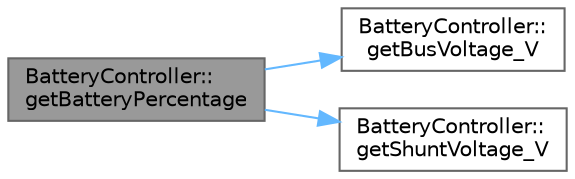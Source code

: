 digraph "BatteryController::getBatteryPercentage"
{
 // LATEX_PDF_SIZE
  bgcolor="transparent";
  edge [fontname=Helvetica,fontsize=10,labelfontname=Helvetica,labelfontsize=10];
  node [fontname=Helvetica,fontsize=10,shape=box,height=0.2,width=0.4];
  rankdir="LR";
  Node1 [id="Node000001",label="BatteryController::\lgetBatteryPercentage",height=0.2,width=0.4,color="gray40", fillcolor="grey60", style="filled", fontcolor="black",tooltip="Get the battery percentage."];
  Node1 -> Node2 [id="edge1_Node000001_Node000002",color="steelblue1",style="solid",tooltip=" "];
  Node2 [id="Node000002",label="BatteryController::\lgetBusVoltage_V",height=0.2,width=0.4,color="grey40", fillcolor="white", style="filled",URL="$classBatteryController.html#add316f29d2f9f264297eeec5249f42c3",tooltip="Get the bus voltage in volts."];
  Node1 -> Node3 [id="edge2_Node000001_Node000003",color="steelblue1",style="solid",tooltip=" "];
  Node3 [id="Node000003",label="BatteryController::\lgetShuntVoltage_V",height=0.2,width=0.4,color="grey40", fillcolor="white", style="filled",URL="$classBatteryController.html#adf2ad0dcf1a0b71f94a9d3606010c901",tooltip="Get the shunt voltage in volts."];
}
